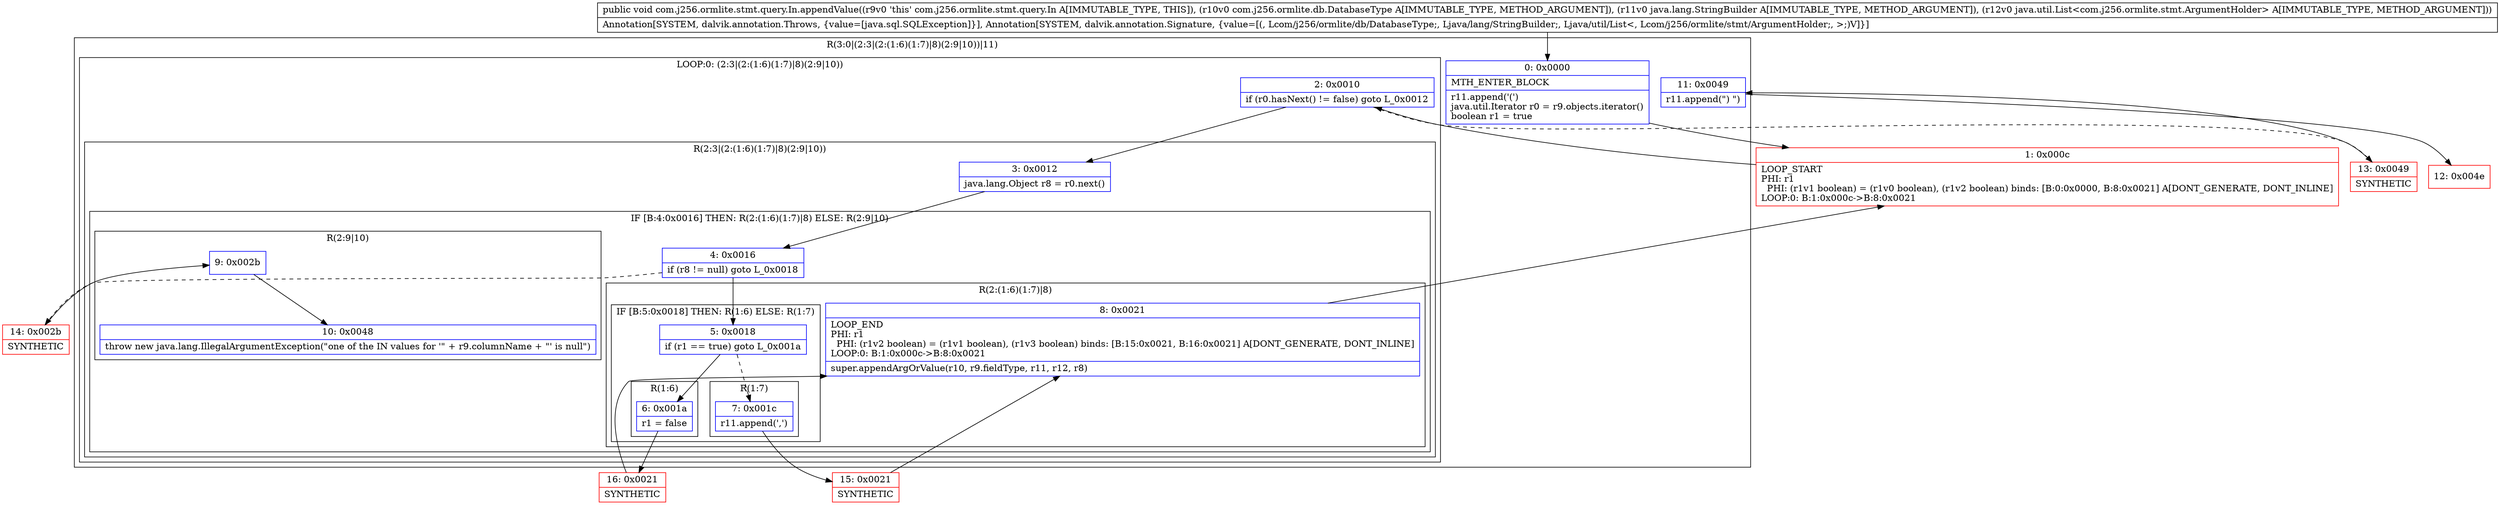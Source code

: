 digraph "CFG forcom.j256.ormlite.stmt.query.In.appendValue(Lcom\/j256\/ormlite\/db\/DatabaseType;Ljava\/lang\/StringBuilder;Ljava\/util\/List;)V" {
subgraph cluster_Region_1968989102 {
label = "R(3:0|(2:3|(2:(1:6)(1:7)|8)(2:9|10))|11)";
node [shape=record,color=blue];
Node_0 [shape=record,label="{0\:\ 0x0000|MTH_ENTER_BLOCK\l|r11.append('(')\ljava.util.Iterator r0 = r9.objects.iterator()\lboolean r1 = true\l}"];
subgraph cluster_LoopRegion_301134970 {
label = "LOOP:0: (2:3|(2:(1:6)(1:7)|8)(2:9|10))";
node [shape=record,color=blue];
Node_2 [shape=record,label="{2\:\ 0x0010|if (r0.hasNext() != false) goto L_0x0012\l}"];
subgraph cluster_Region_1111421344 {
label = "R(2:3|(2:(1:6)(1:7)|8)(2:9|10))";
node [shape=record,color=blue];
Node_3 [shape=record,label="{3\:\ 0x0012|java.lang.Object r8 = r0.next()\l}"];
subgraph cluster_IfRegion_2069769401 {
label = "IF [B:4:0x0016] THEN: R(2:(1:6)(1:7)|8) ELSE: R(2:9|10)";
node [shape=record,color=blue];
Node_4 [shape=record,label="{4\:\ 0x0016|if (r8 != null) goto L_0x0018\l}"];
subgraph cluster_Region_244197854 {
label = "R(2:(1:6)(1:7)|8)";
node [shape=record,color=blue];
subgraph cluster_IfRegion_1953310 {
label = "IF [B:5:0x0018] THEN: R(1:6) ELSE: R(1:7)";
node [shape=record,color=blue];
Node_5 [shape=record,label="{5\:\ 0x0018|if (r1 == true) goto L_0x001a\l}"];
subgraph cluster_Region_1750214800 {
label = "R(1:6)";
node [shape=record,color=blue];
Node_6 [shape=record,label="{6\:\ 0x001a|r1 = false\l}"];
}
subgraph cluster_Region_140070225 {
label = "R(1:7)";
node [shape=record,color=blue];
Node_7 [shape=record,label="{7\:\ 0x001c|r11.append(',')\l}"];
}
}
Node_8 [shape=record,label="{8\:\ 0x0021|LOOP_END\lPHI: r1 \l  PHI: (r1v2 boolean) = (r1v1 boolean), (r1v3 boolean) binds: [B:15:0x0021, B:16:0x0021] A[DONT_GENERATE, DONT_INLINE]\lLOOP:0: B:1:0x000c\-\>B:8:0x0021\l|super.appendArgOrValue(r10, r9.fieldType, r11, r12, r8)\l}"];
}
subgraph cluster_Region_1029639691 {
label = "R(2:9|10)";
node [shape=record,color=blue];
Node_9 [shape=record,label="{9\:\ 0x002b}"];
Node_10 [shape=record,label="{10\:\ 0x0048|throw new java.lang.IllegalArgumentException(\"one of the IN values for '\" + r9.columnName + \"' is null\")\l}"];
}
}
}
}
Node_11 [shape=record,label="{11\:\ 0x0049|r11.append(\") \")\l}"];
}
Node_1 [shape=record,color=red,label="{1\:\ 0x000c|LOOP_START\lPHI: r1 \l  PHI: (r1v1 boolean) = (r1v0 boolean), (r1v2 boolean) binds: [B:0:0x0000, B:8:0x0021] A[DONT_GENERATE, DONT_INLINE]\lLOOP:0: B:1:0x000c\-\>B:8:0x0021\l}"];
Node_12 [shape=record,color=red,label="{12\:\ 0x004e}"];
Node_13 [shape=record,color=red,label="{13\:\ 0x0049|SYNTHETIC\l}"];
Node_14 [shape=record,color=red,label="{14\:\ 0x002b|SYNTHETIC\l}"];
Node_15 [shape=record,color=red,label="{15\:\ 0x0021|SYNTHETIC\l}"];
Node_16 [shape=record,color=red,label="{16\:\ 0x0021|SYNTHETIC\l}"];
MethodNode[shape=record,label="{public void com.j256.ormlite.stmt.query.In.appendValue((r9v0 'this' com.j256.ormlite.stmt.query.In A[IMMUTABLE_TYPE, THIS]), (r10v0 com.j256.ormlite.db.DatabaseType A[IMMUTABLE_TYPE, METHOD_ARGUMENT]), (r11v0 java.lang.StringBuilder A[IMMUTABLE_TYPE, METHOD_ARGUMENT]), (r12v0 java.util.List\<com.j256.ormlite.stmt.ArgumentHolder\> A[IMMUTABLE_TYPE, METHOD_ARGUMENT]))  | Annotation[SYSTEM, dalvik.annotation.Throws, \{value=[java.sql.SQLException]\}], Annotation[SYSTEM, dalvik.annotation.Signature, \{value=[(, Lcom\/j256\/ormlite\/db\/DatabaseType;, Ljava\/lang\/StringBuilder;, Ljava\/util\/List\<, Lcom\/j256\/ormlite\/stmt\/ArgumentHolder;, \>;)V]\}]\l}"];
MethodNode -> Node_0;
Node_0 -> Node_1;
Node_2 -> Node_3;
Node_2 -> Node_13[style=dashed];
Node_3 -> Node_4;
Node_4 -> Node_5;
Node_4 -> Node_14[style=dashed];
Node_5 -> Node_6;
Node_5 -> Node_7[style=dashed];
Node_6 -> Node_16;
Node_7 -> Node_15;
Node_8 -> Node_1;
Node_9 -> Node_10;
Node_11 -> Node_12;
Node_1 -> Node_2;
Node_13 -> Node_11;
Node_14 -> Node_9;
Node_15 -> Node_8;
Node_16 -> Node_8;
}

